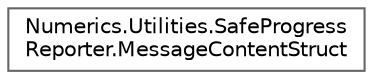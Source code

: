 digraph "Graphical Class Hierarchy"
{
 // LATEX_PDF_SIZE
  bgcolor="transparent";
  edge [fontname=Helvetica,fontsize=10,labelfontname=Helvetica,labelfontsize=10];
  node [fontname=Helvetica,fontsize=10,shape=box,height=0.2,width=0.4];
  rankdir="LR";
  Node0 [id="Node000000",label="Numerics.Utilities.SafeProgress\lReporter.MessageContentStruct",height=0.2,width=0.4,color="grey40", fillcolor="white", style="filled",URL="$struct_numerics_1_1_utilities_1_1_safe_progress_reporter_1_1_message_content_struct.html",tooltip="Message Content structure."];
}
